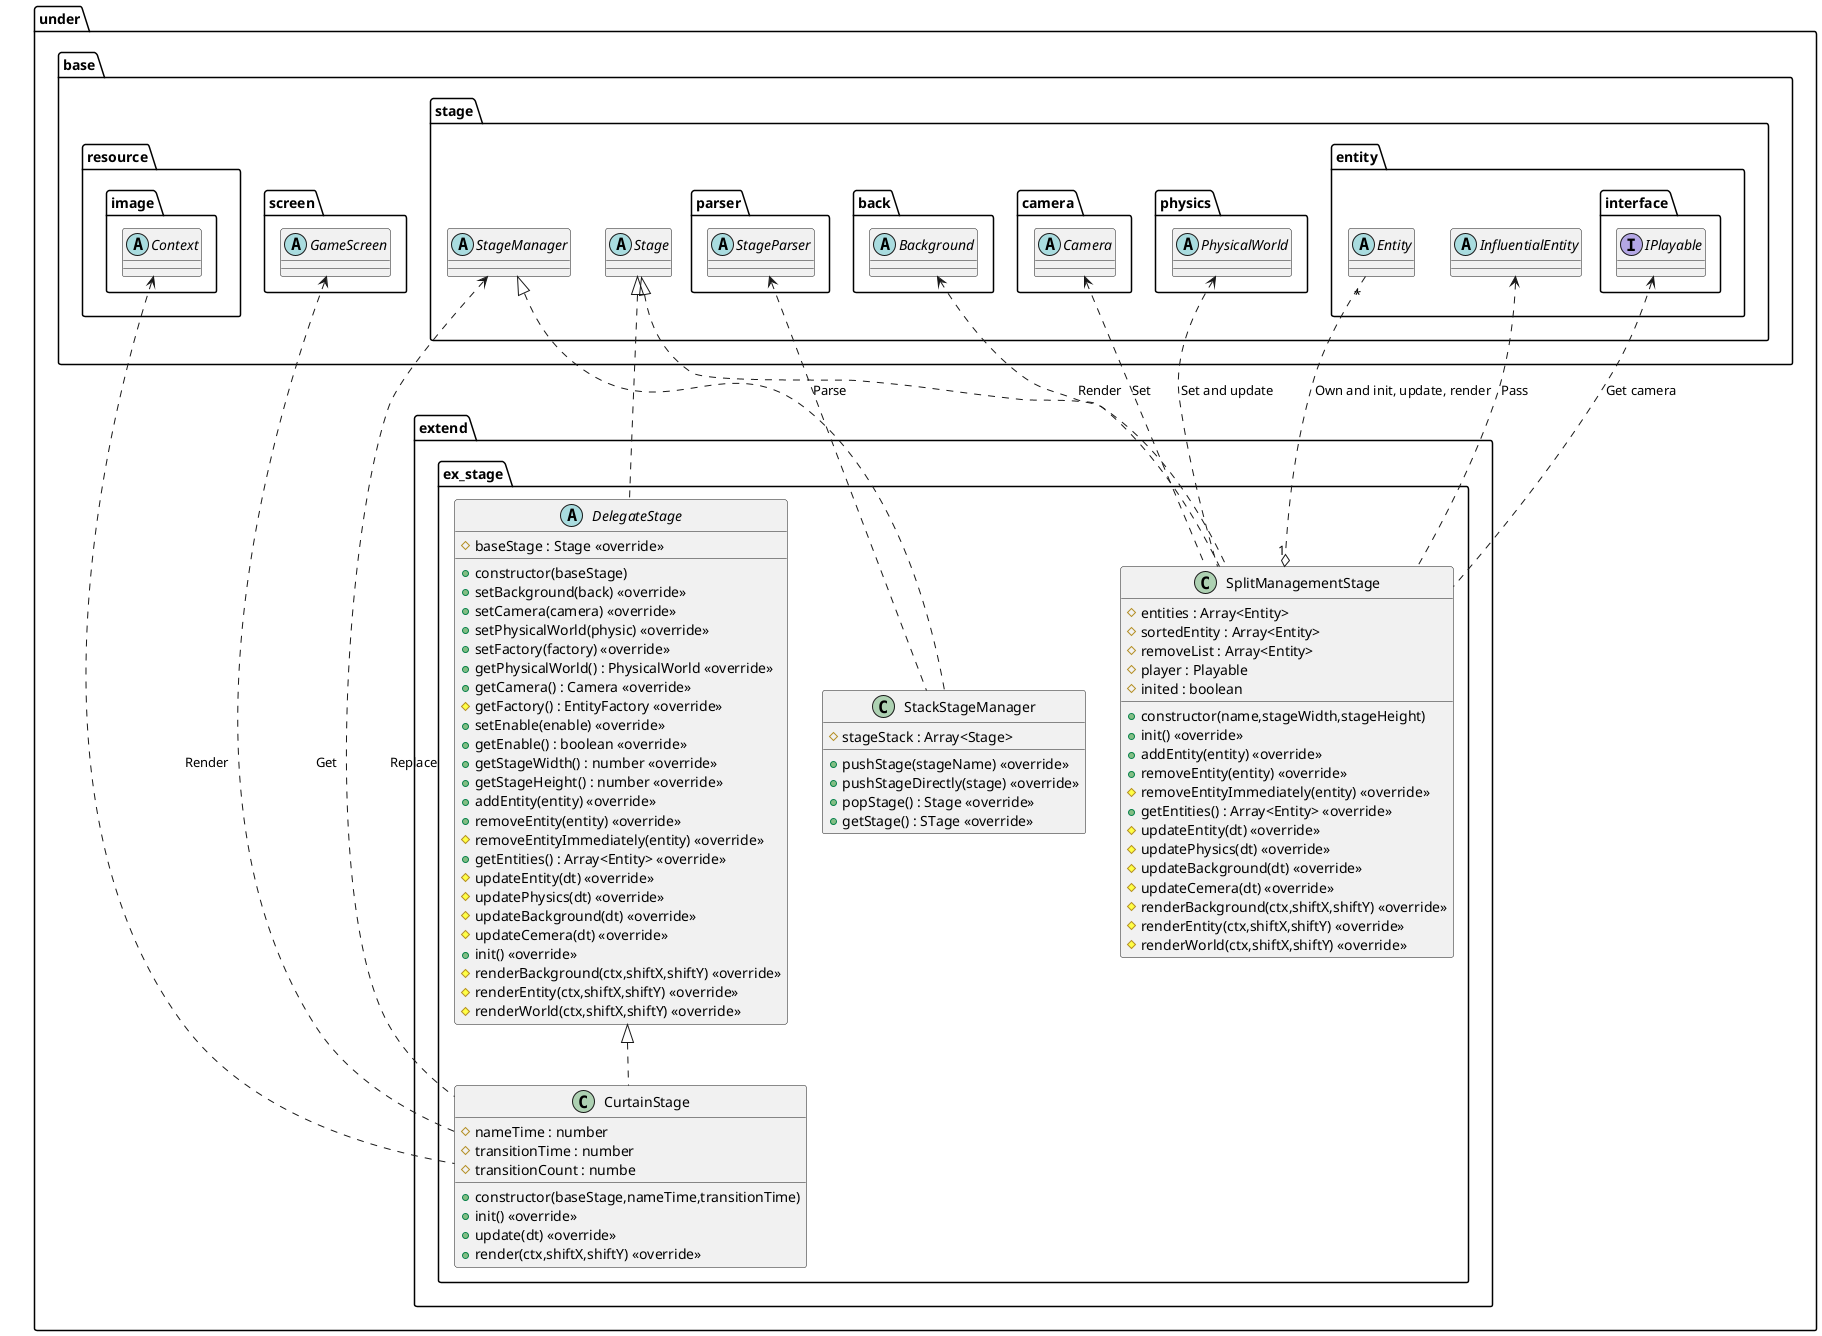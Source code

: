 @startuml StageExtend
package under {
    package extend {
        package ex_stage {
            class StackStageManager {
                #stageStack : Array<Stage>
                +pushStage(stageName) <<override>>
                +pushStageDirectly(stage) <<override>>
                +popStage() : Stage <<override>>
                +getStage() : STage <<override>>
            }
            class SplitManagementStage {
                +constructor(name,stageWidth,stageHeight)
                #entities : Array<Entity>
                #sortedEntity : Array<Entity>
                #removeList : Array<Entity>
                #player : Playable
                #inited : boolean
                +init() <<override>>
                +addEntity(entity) <<override>>
                +removeEntity(entity) <<override>>
                #removeEntityImmediately(entity) <<override>>
                +getEntities() : Array<Entity> <<override>>
                #updateEntity(dt) <<override>>
                #updatePhysics(dt) <<override>>
                #updateBackground(dt) <<override>>
                #updateCemera(dt) <<override>>
                #renderBackground(ctx,shiftX,shiftY) <<override>>
                #renderEntity(ctx,shiftX,shiftY) <<override>>
                #renderWorld(ctx,shiftX,shiftY) <<override>>
            }
            abstract DelegateStage {
                +constructor(baseStage)
                #baseStage : Stage <<override>>
                +setBackground(back) <<override>>
                +setCamera(camera) <<override>>
                +setPhysicalWorld(physic) <<override>>
                +setFactory(factory) <<override>>
                +getPhysicalWorld() : PhysicalWorld <<override>>
                +getCamera() : Camera <<override>>
                #getFactory() : EntityFactory <<override>>
                +setEnable(enable) <<override>>
                +getEnable() : boolean <<override>>
                +getStageWidth() : number <<override>>
                +getStageHeight() : number <<override>>
                +addEntity(entity) <<override>>
                +removeEntity(entity) <<override>>
                #removeEntityImmediately(entity) <<override>>
                +getEntities() : Array<Entity> <<override>>
                #updateEntity(dt) <<override>>
                #updatePhysics(dt) <<override>>
                #updateBackground(dt) <<override>>
                #updateCemera(dt) <<override>>
                +init() <<override>>
                #renderBackground(ctx,shiftX,shiftY) <<override>>
                #renderEntity(ctx,shiftX,shiftY) <<override>>
                #renderWorld(ctx,shiftX,shiftY) <<override>>
            }
            class CurtainStage {
                +constructor(baseStage,nameTime,transitionTime)
                #nameTime : number
                #transitionTime : number
                #transitionCount : numbe
                +init() <<override>>
                +update(dt) <<override>>
                +render(ctx,shiftX,shiftY) <<override>>
            }
        }
    }
}

package under {
    package base {
        package resource {
            package image {
                abstract Context
            }
        }
        package screen {
            abstract GameScreen
        }
        package stage {
            abstract Stage
            abstract StageManager
            package parser {
                abstract StageParser
            }
            package back {
                abstract Background
            }
            package camera {
                abstract Camera
            }
            package physics {
                abstract PhysicalWorld
            }
            package entity {
                package interface {
                    interface IPlayable
                }
                abstract Entity
                abstract InfluentialEntity
            }
        }
    }
}

StageParser <.. StackStageManager : Parse
Entity "*" ..o "1" SplitManagementStage : Own and init, update, render
IPlayable <.. SplitManagementStage : Get camera
InfluentialEntity <.. SplitManagementStage : Pass
Camera <.. SplitManagementStage : Set
Background <.. SplitManagementStage : Render
PhysicalWorld <.. SplitManagementStage : Set and update

StageManager <.. CurtainStage : Replace
GameScreen <.. CurtainStage : Get
Context <.. CurtainStage : Render

StageManager <|.. StackStageManager
Stage <|.. SplitManagementStage
Stage <|.. DelegateStage
DelegateStage <|.. CurtainStage

@enduml
